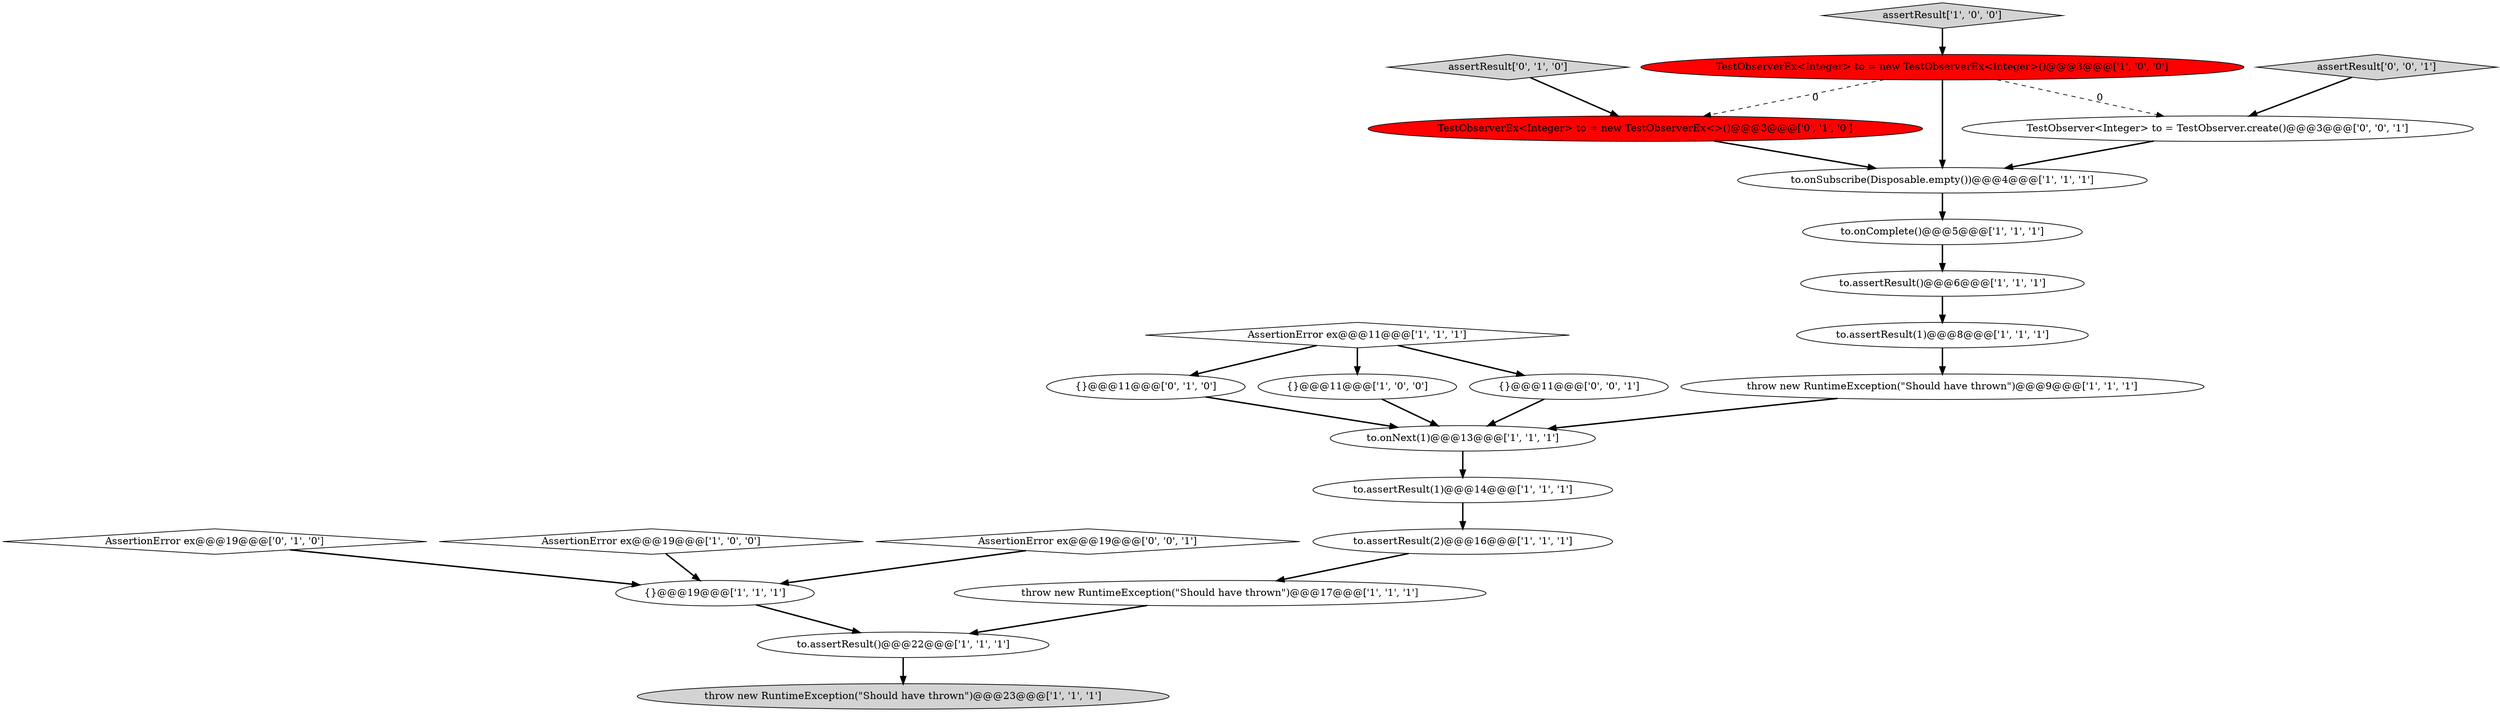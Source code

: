 digraph {
19 [style = filled, label = "{}@@@11@@@['0', '1', '0']", fillcolor = white, shape = ellipse image = "AAA0AAABBB2BBB"];
7 [style = filled, label = "to.onSubscribe(Disposable.empty())@@@4@@@['1', '1', '1']", fillcolor = white, shape = ellipse image = "AAA0AAABBB1BBB"];
17 [style = filled, label = "AssertionError ex@@@19@@@['0', '1', '0']", fillcolor = white, shape = diamond image = "AAA0AAABBB2BBB"];
20 [style = filled, label = "assertResult['0', '1', '0']", fillcolor = lightgray, shape = diamond image = "AAA0AAABBB2BBB"];
4 [style = filled, label = "to.assertResult(2)@@@16@@@['1', '1', '1']", fillcolor = white, shape = ellipse image = "AAA0AAABBB1BBB"];
1 [style = filled, label = "to.assertResult(1)@@@14@@@['1', '1', '1']", fillcolor = white, shape = ellipse image = "AAA0AAABBB1BBB"];
6 [style = filled, label = "to.assertResult()@@@6@@@['1', '1', '1']", fillcolor = white, shape = ellipse image = "AAA0AAABBB1BBB"];
8 [style = filled, label = "{}@@@11@@@['1', '0', '0']", fillcolor = white, shape = ellipse image = "AAA0AAABBB1BBB"];
11 [style = filled, label = "throw new RuntimeException(\"Should have thrown\")@@@23@@@['1', '1', '1']", fillcolor = lightgray, shape = ellipse image = "AAA0AAABBB1BBB"];
2 [style = filled, label = "AssertionError ex@@@19@@@['1', '0', '0']", fillcolor = white, shape = diamond image = "AAA0AAABBB1BBB"];
13 [style = filled, label = "throw new RuntimeException(\"Should have thrown\")@@@17@@@['1', '1', '1']", fillcolor = white, shape = ellipse image = "AAA0AAABBB1BBB"];
16 [style = filled, label = "throw new RuntimeException(\"Should have thrown\")@@@9@@@['1', '1', '1']", fillcolor = white, shape = ellipse image = "AAA0AAABBB1BBB"];
0 [style = filled, label = "to.onComplete()@@@5@@@['1', '1', '1']", fillcolor = white, shape = ellipse image = "AAA0AAABBB1BBB"];
14 [style = filled, label = "AssertionError ex@@@11@@@['1', '1', '1']", fillcolor = white, shape = diamond image = "AAA0AAABBB1BBB"];
24 [style = filled, label = "TestObserver<Integer> to = TestObserver.create()@@@3@@@['0', '0', '1']", fillcolor = white, shape = ellipse image = "AAA0AAABBB3BBB"];
10 [style = filled, label = "assertResult['1', '0', '0']", fillcolor = lightgray, shape = diamond image = "AAA0AAABBB1BBB"];
12 [style = filled, label = "TestObserverEx<Integer> to = new TestObserverEx<Integer>()@@@3@@@['1', '0', '0']", fillcolor = red, shape = ellipse image = "AAA1AAABBB1BBB"];
21 [style = filled, label = "AssertionError ex@@@19@@@['0', '0', '1']", fillcolor = white, shape = diamond image = "AAA0AAABBB3BBB"];
18 [style = filled, label = "TestObserverEx<Integer> to = new TestObserverEx<>()@@@3@@@['0', '1', '0']", fillcolor = red, shape = ellipse image = "AAA1AAABBB2BBB"];
5 [style = filled, label = "{}@@@19@@@['1', '1', '1']", fillcolor = white, shape = ellipse image = "AAA0AAABBB1BBB"];
3 [style = filled, label = "to.onNext(1)@@@13@@@['1', '1', '1']", fillcolor = white, shape = ellipse image = "AAA0AAABBB1BBB"];
9 [style = filled, label = "to.assertResult()@@@22@@@['1', '1', '1']", fillcolor = white, shape = ellipse image = "AAA0AAABBB1BBB"];
23 [style = filled, label = "{}@@@11@@@['0', '0', '1']", fillcolor = white, shape = ellipse image = "AAA0AAABBB3BBB"];
15 [style = filled, label = "to.assertResult(1)@@@8@@@['1', '1', '1']", fillcolor = white, shape = ellipse image = "AAA0AAABBB1BBB"];
22 [style = filled, label = "assertResult['0', '0', '1']", fillcolor = lightgray, shape = diamond image = "AAA0AAABBB3BBB"];
16->3 [style = bold, label=""];
1->4 [style = bold, label=""];
17->5 [style = bold, label=""];
9->11 [style = bold, label=""];
3->1 [style = bold, label=""];
5->9 [style = bold, label=""];
0->6 [style = bold, label=""];
4->13 [style = bold, label=""];
8->3 [style = bold, label=""];
14->19 [style = bold, label=""];
7->0 [style = bold, label=""];
23->3 [style = bold, label=""];
15->16 [style = bold, label=""];
12->7 [style = bold, label=""];
6->15 [style = bold, label=""];
20->18 [style = bold, label=""];
21->5 [style = bold, label=""];
14->23 [style = bold, label=""];
10->12 [style = bold, label=""];
12->24 [style = dashed, label="0"];
12->18 [style = dashed, label="0"];
14->8 [style = bold, label=""];
13->9 [style = bold, label=""];
22->24 [style = bold, label=""];
18->7 [style = bold, label=""];
24->7 [style = bold, label=""];
19->3 [style = bold, label=""];
2->5 [style = bold, label=""];
}
